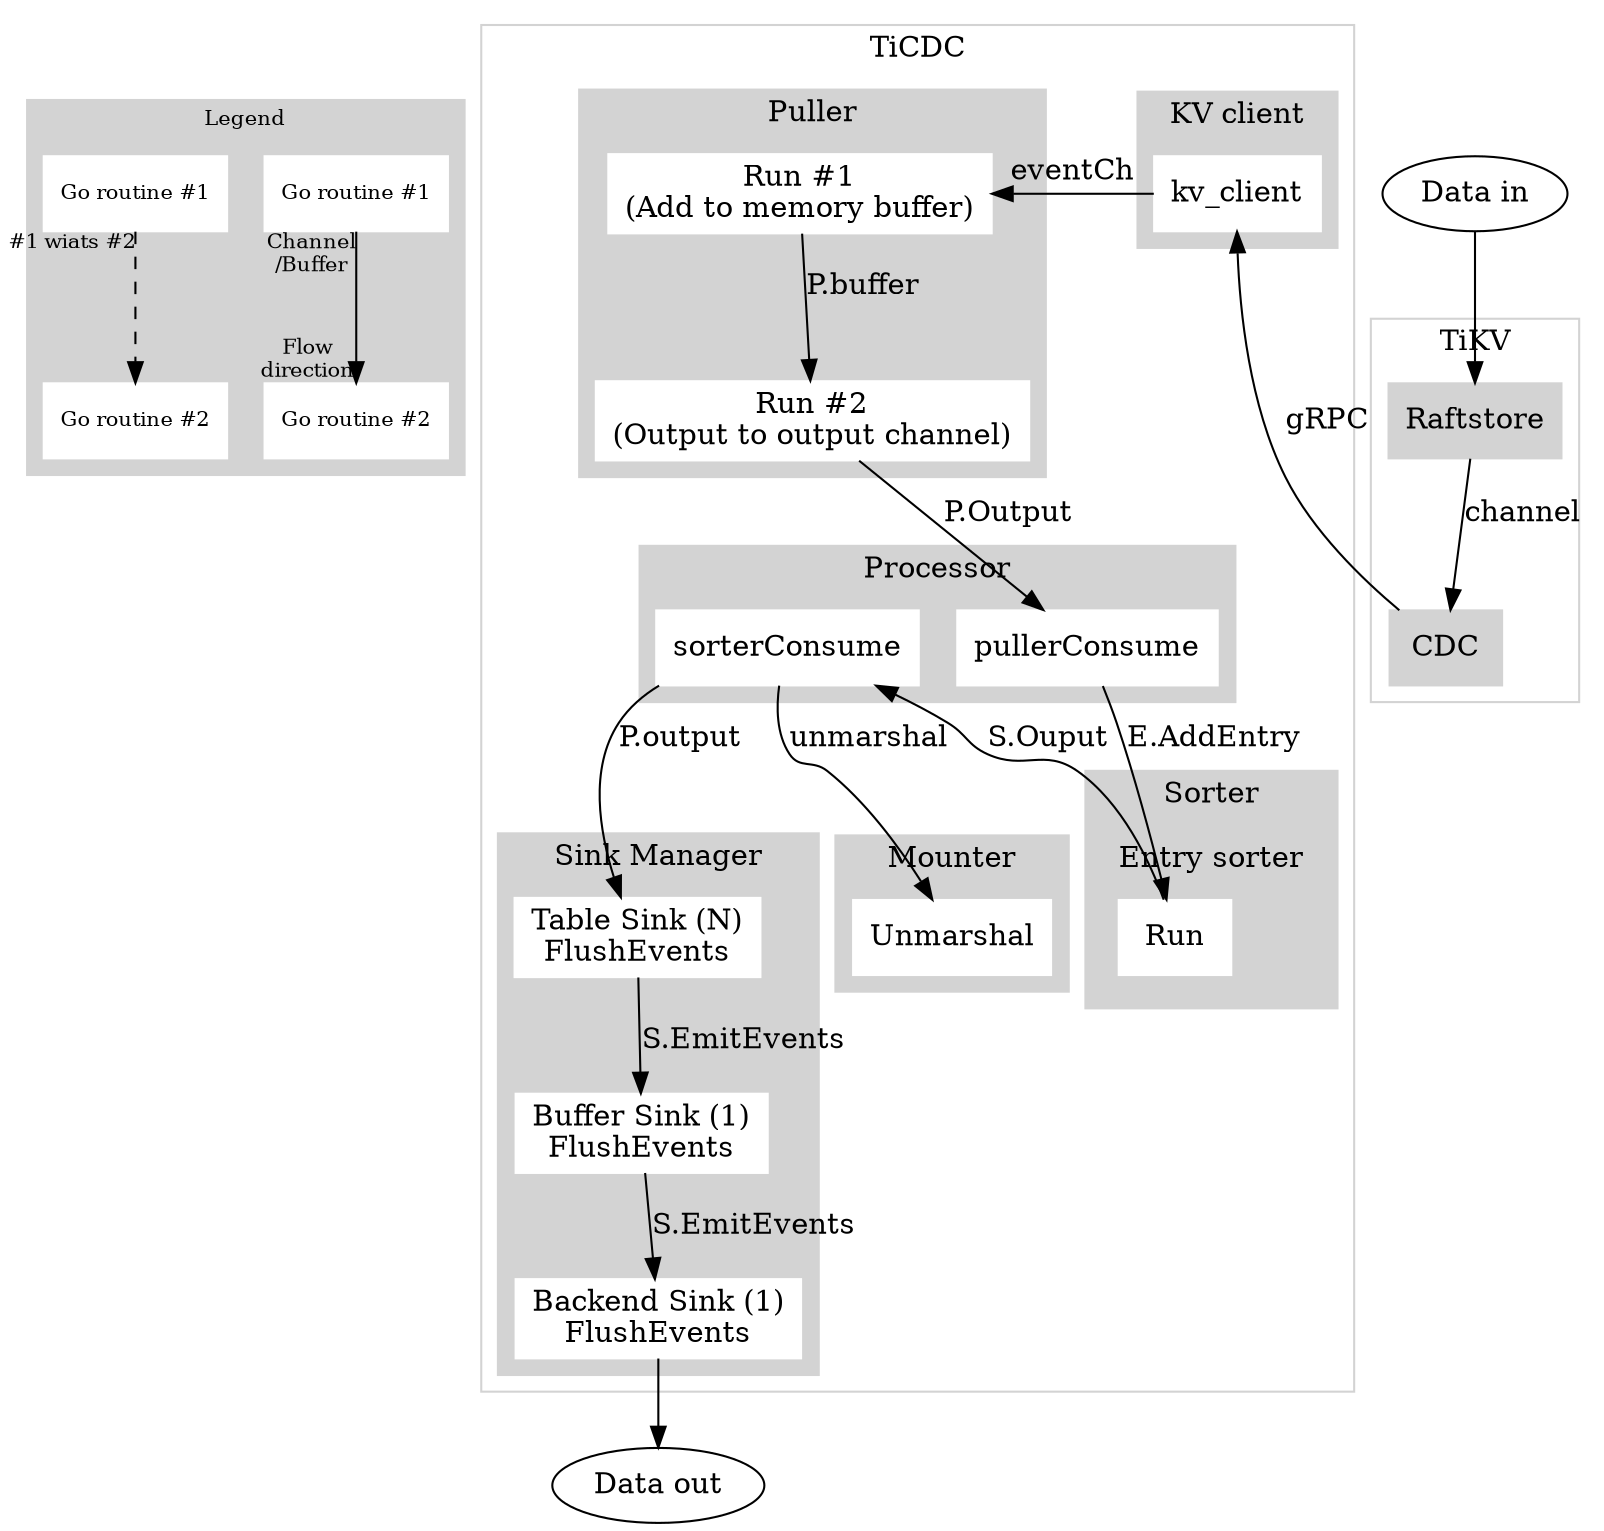 // The data-flow diagram of TiCDC.
//
// Run `make data-flow-diagram` to generate data-flow.svg
//
// Metrics in TiCDC
// TiKV -> KV client: ticdc_kvclient_pull_event_count | counter
//     puller event chan size: ticdc_puller_event_chan_size | gauge
// KV client -> puller memBuffer: ticdc_puller_kv_event_count | counter
//     puller memBuffer size: ticdc_puller_mem_buffer_size | gauge
// puller memBuffer -> puller outputChan: ticdc_puller_txn_collect_event_count | counter
//     puller outputChan size: ticdc_puller_output_chan_size | gauge
// puller outputCnan -> sorter unsorted
//     sorter unsorted size: ticdc_puller_entry_sorter_unsorted_size | gauge
//     sorter sort duration: ticdc_puller_entry_sorter_sort | duration
//     sorter merge duration: ticdc_puller_entry_sorter_merge | duration
// sorter unsorted -> sorter outputCh: missing
//     sorter outputCh size: ticdc_puller_entry_sorter_output_chan_size | gauge
// sorter outputCh -> Rectifier outputCh: missing
// Rectifier outputCh -> processor outputCh: missing
//                    `-> mounter rawRowChangedChs
//                             mounter unmarshal duration: ticdc_mounter_unmarshal_and_mount | duration
// processor outputCh -> sink.EmitRowChangedEvents:
//     processor outputCh size: ticdc_processor_txn_output_chan_size | gague

digraph Dataflow {
    subgraph cluster_legends {
        label = "Legend";
        fontsize = 10;
        color = lightgrey;
        style = filled;

        node [
            style = filled,
            color = white,
            shape = rect,
            fontsize = 10,
            width = 0.5,
            height = 0.5,
        ];

        edge [
            labelfontsize = 10,
        ]

        flow [
            label = "Go routine #1",
        ]
        flow_ [
            label = "Go routine #2",
        ]
        flow -> flow_ [
            headlabel = "Flow\ndirection",
            taillabel = "Channel\n/Buffer",
        ]

        wait [
            label = "Go routine #1",
        ]
        wait_ [
            label = "Go routine #2",
        ]
        wait -> wait_ [
            taillabel = "#1 wiats #2",
            style = "dashed",
        ]
    }

    subgraph cluster_tikv {
        label = "TiKV";
        color = lightgrey;
        node [
            style = filled,
            color = lightgrey,
            shape = rect,
        ];

        Raftstore -> CDC [label = "channel"]
    }

    subgraph cluster_ticdc {
        label = "TiCDC";
        color = lightgrey;
        node [
            style = filled,
            color = white,
            shape = rect,
        ];

        CDC -> kv_client [constraint = false, label = "gRPC"]

        subgraph cluster_kvclient {
            label = "KV client";
            style = filled;

            kv_client
        }

        kv_client -> puller_run_step1 [label = "eventCh", constraint = false]

        subgraph cluster_processor {
            label = "Processor";
            style = filled;

            processor_sorter_consume [label = "sorterConsume"]
            processor_puller_consume [label = "pullerConsume"]

        }
            processor_sorter_consume -> table_sink_run [label = "P.output"]

        subgraph cluster_puller {
            label = "Puller";
            style = filled;

            puller_run_step1 [label = "Run #1\n(Add to memory buffer)"]
            puller_run_step2 [label = "Run #2\n(Output to output channel)"]

            puller_run_step1 -> puller_run_step2 [label = "P.buffer"]
            puller_run_step2 -> processor_puller_consume [label = "P.Output"]
        }

        processor_puller_consume -> sorter_run [label = "E.AddEntry"]

        subgraph cluster_sorter {
            label = "Sorter";
            style = filled;

            subgraph cluster_entry_sorter {
                label = "Entry sorter";

                sorter_run [label = "Run"]
            }

        }

        sorter_run -> processor_sorter_consume [label = "S.Ouput"]
        processor_sorter_consume -> mounter_unmarshal [label = "unmarshal"]

        subgraph cluster_mounter {
            label = "Mounter";
            style = filled;

            mounter_unmarshal [label = "Unmarshal"]
        }

        subgraph cluster_sink {
            label = "Sink Manager";
            style = filled;

            subgraph table_sink {
                label = "Table Sink (N)";

                table_sink_run [label = "Table Sink (N)\nFlushEvents"]
            }

            subgraph buffer_sink {
                label = "Buffer Sink (1)";

                buffer_sink_run [label = "Buffer Sink (1)\nFlushEvents"]
            }

            subgraph backend_sink {
                label = "Backend Sink (1)";

                backend_sink_run [label = "Backend Sink (1)\nFlushEvents"]
            }

            table_sink_run -> buffer_sink_run [label = "S.EmitEvents"]
            buffer_sink_run -> backend_sink_run [label = "S.EmitEvents"]
        }
    }

    data_in [label = "Data in", shape = oval]
    data_in -> Raftstore

    data_out [label = "Data out", shape = oval]
    backend_sink_run -> data_out
}
